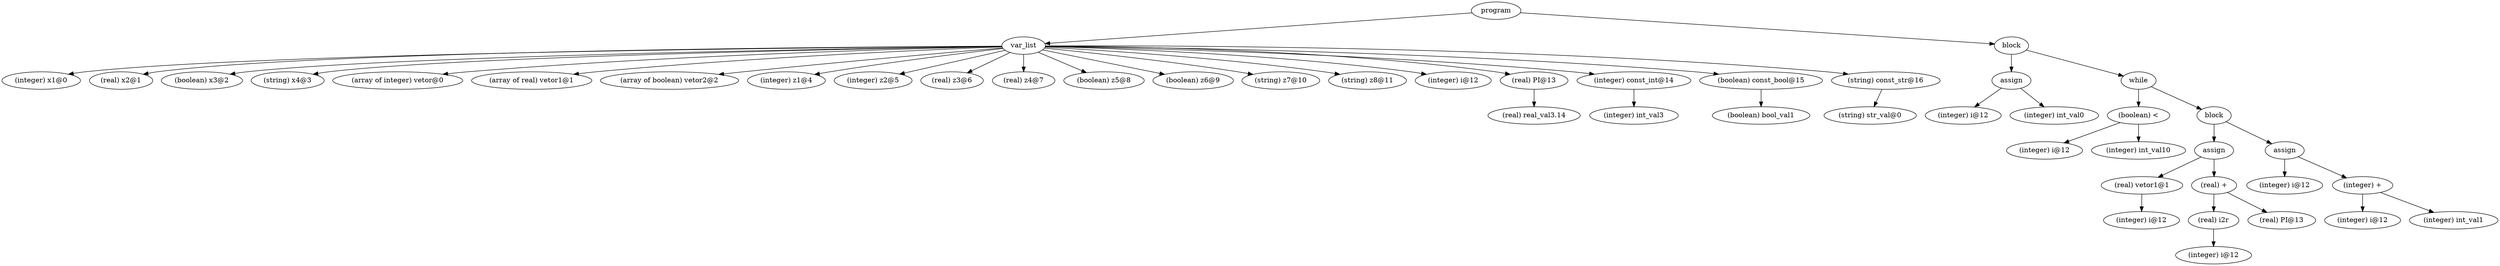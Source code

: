 digraph {
graph [ordering="out"];
node0[label="program"];
node1[label="var_list"];
node2[label="(integer) x1@0"];
node1 -> node2;
node3[label="(real) x2@1"];
node1 -> node3;
node4[label="(boolean) x3@2"];
node1 -> node4;
node5[label="(string) x4@3"];
node1 -> node5;
node6[label="(array of integer) vetor@0"];
node1 -> node6;
node7[label="(array of real) vetor1@1"];
node1 -> node7;
node8[label="(array of boolean) vetor2@2"];
node1 -> node8;
node9[label="(integer) z1@4"];
node1 -> node9;
node10[label="(integer) z2@5"];
node1 -> node10;
node11[label="(real) z3@6"];
node1 -> node11;
node12[label="(real) z4@7"];
node1 -> node12;
node13[label="(boolean) z5@8"];
node1 -> node13;
node14[label="(boolean) z6@9"];
node1 -> node14;
node15[label="(string) z7@10"];
node1 -> node15;
node16[label="(string) z8@11"];
node1 -> node16;
node17[label="(integer) i@12"];
node1 -> node17;
node18[label="(real) PI@13"];
node19[label="(real) real_val3.14"];
node18 -> node19;
node1 -> node18;
node20[label="(integer) const_int@14"];
node21[label="(integer) int_val3"];
node20 -> node21;
node1 -> node20;
node22[label="(boolean) const_bool@15"];
node23[label="(boolean) bool_val1"];
node22 -> node23;
node1 -> node22;
node24[label="(string) const_str@16"];
node25[label="(string) str_val@0"];
node24 -> node25;
node1 -> node24;
node0 -> node1;
node26[label="block"];
node27[label="assign"];
node28[label="(integer) i@12"];
node27 -> node28;
node29[label="(integer) int_val0"];
node27 -> node29;
node26 -> node27;
node30[label="while"];
node31[label="(boolean) <"];
node32[label="(integer) i@12"];
node31 -> node32;
node33[label="(integer) int_val10"];
node31 -> node33;
node30 -> node31;
node34[label="block"];
node35[label="assign"];
node36[label="(real) vetor1@1"];
node37[label="(integer) i@12"];
node36 -> node37;
node35 -> node36;
node38[label="(real) +"];
node39[label="(real) i2r"];
node40[label="(integer) i@12"];
node39 -> node40;
node38 -> node39;
node41[label="(real) PI@13"];
node38 -> node41;
node35 -> node38;
node34 -> node35;
node42[label="assign"];
node43[label="(integer) i@12"];
node42 -> node43;
node44[label="(integer) +"];
node45[label="(integer) i@12"];
node44 -> node45;
node46[label="(integer) int_val1"];
node44 -> node46;
node42 -> node44;
node34 -> node42;
node30 -> node34;
node26 -> node30;
node0 -> node26;
}
